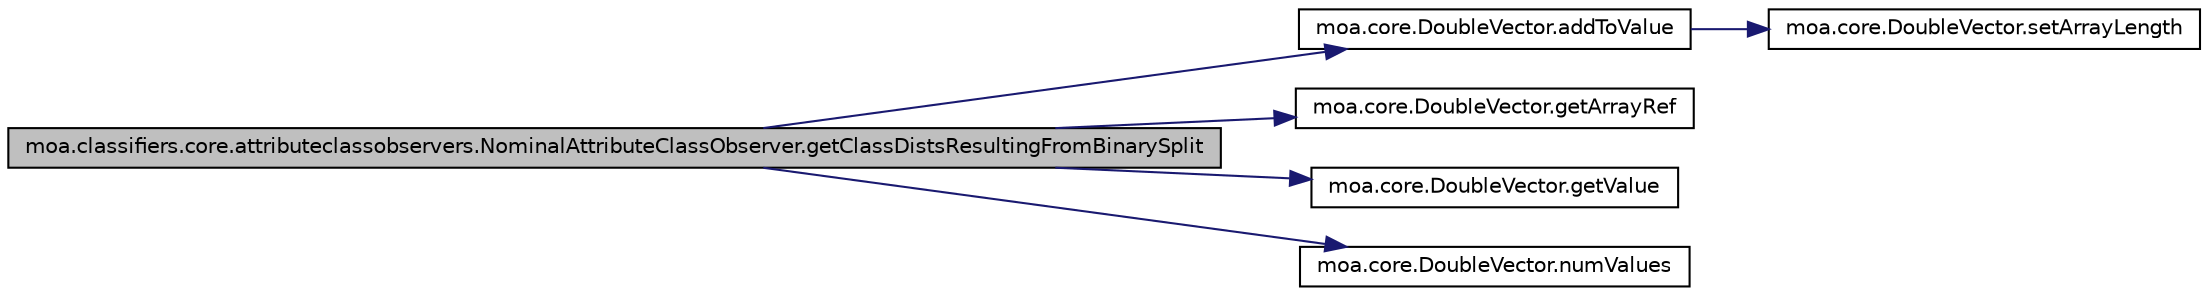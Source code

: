 digraph G
{
  edge [fontname="Helvetica",fontsize="10",labelfontname="Helvetica",labelfontsize="10"];
  node [fontname="Helvetica",fontsize="10",shape=record];
  rankdir=LR;
  Node1 [label="moa.classifiers.core.attributeclassobservers.NominalAttributeClassObserver.getClassDistsResultingFromBinarySplit",height=0.2,width=0.4,color="black", fillcolor="grey75", style="filled" fontcolor="black"];
  Node1 -> Node2 [color="midnightblue",fontsize="10",style="solid",fontname="Helvetica"];
  Node2 [label="moa.core.DoubleVector.addToValue",height=0.2,width=0.4,color="black", fillcolor="white", style="filled",URL="$classmoa_1_1core_1_1DoubleVector.html#a4050209166f4be04dd9f6dac3535d60e"];
  Node2 -> Node3 [color="midnightblue",fontsize="10",style="solid",fontname="Helvetica"];
  Node3 [label="moa.core.DoubleVector.setArrayLength",height=0.2,width=0.4,color="black", fillcolor="white", style="filled",URL="$classmoa_1_1core_1_1DoubleVector.html#a9cfebf9a8c5e93615037459ed6bd63a7"];
  Node1 -> Node4 [color="midnightblue",fontsize="10",style="solid",fontname="Helvetica"];
  Node4 [label="moa.core.DoubleVector.getArrayRef",height=0.2,width=0.4,color="black", fillcolor="white", style="filled",URL="$classmoa_1_1core_1_1DoubleVector.html#a0cd86df680113a943ebb8fcf60819ece"];
  Node1 -> Node5 [color="midnightblue",fontsize="10",style="solid",fontname="Helvetica"];
  Node5 [label="moa.core.DoubleVector.getValue",height=0.2,width=0.4,color="black", fillcolor="white", style="filled",URL="$classmoa_1_1core_1_1DoubleVector.html#a0a22580b229225823e9b11ed9d35104a"];
  Node1 -> Node6 [color="midnightblue",fontsize="10",style="solid",fontname="Helvetica"];
  Node6 [label="moa.core.DoubleVector.numValues",height=0.2,width=0.4,color="black", fillcolor="white", style="filled",URL="$classmoa_1_1core_1_1DoubleVector.html#a04cac8fb52824b100578ad4bfef2136a"];
}

